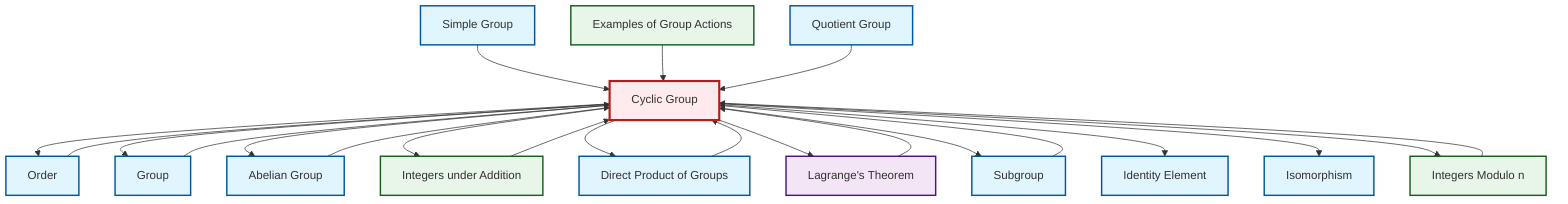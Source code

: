 graph TD
    classDef definition fill:#e1f5fe,stroke:#01579b,stroke-width:2px
    classDef theorem fill:#f3e5f5,stroke:#4a148c,stroke-width:2px
    classDef axiom fill:#fff3e0,stroke:#e65100,stroke-width:2px
    classDef example fill:#e8f5e9,stroke:#1b5e20,stroke-width:2px
    classDef current fill:#ffebee,stroke:#b71c1c,stroke-width:3px
    def-cyclic-group["Cyclic Group"]:::definition
    thm-lagrange["Lagrange's Theorem"]:::theorem
    def-abelian-group["Abelian Group"]:::definition
    def-group["Group"]:::definition
    ex-group-action-examples["Examples of Group Actions"]:::example
    def-simple-group["Simple Group"]:::definition
    def-isomorphism["Isomorphism"]:::definition
    ex-integers-addition["Integers under Addition"]:::example
    def-order["Order"]:::definition
    def-quotient-group["Quotient Group"]:::definition
    def-identity-element["Identity Element"]:::definition
    ex-quotient-integers-mod-n["Integers Modulo n"]:::example
    def-subgroup["Subgroup"]:::definition
    def-direct-product["Direct Product of Groups"]:::definition
    def-cyclic-group --> def-order
    def-abelian-group --> def-cyclic-group
    def-cyclic-group --> def-group
    ex-integers-addition --> def-cyclic-group
    def-subgroup --> def-cyclic-group
    ex-quotient-integers-mod-n --> def-cyclic-group
    def-cyclic-group --> def-abelian-group
    def-cyclic-group --> ex-integers-addition
    def-group --> def-cyclic-group
    def-cyclic-group --> def-direct-product
    def-simple-group --> def-cyclic-group
    def-cyclic-group --> thm-lagrange
    def-cyclic-group --> def-subgroup
    def-cyclic-group --> def-identity-element
    def-order --> def-cyclic-group
    ex-group-action-examples --> def-cyclic-group
    def-quotient-group --> def-cyclic-group
    def-direct-product --> def-cyclic-group
    thm-lagrange --> def-cyclic-group
    def-cyclic-group --> def-isomorphism
    def-cyclic-group --> ex-quotient-integers-mod-n
    class def-cyclic-group current